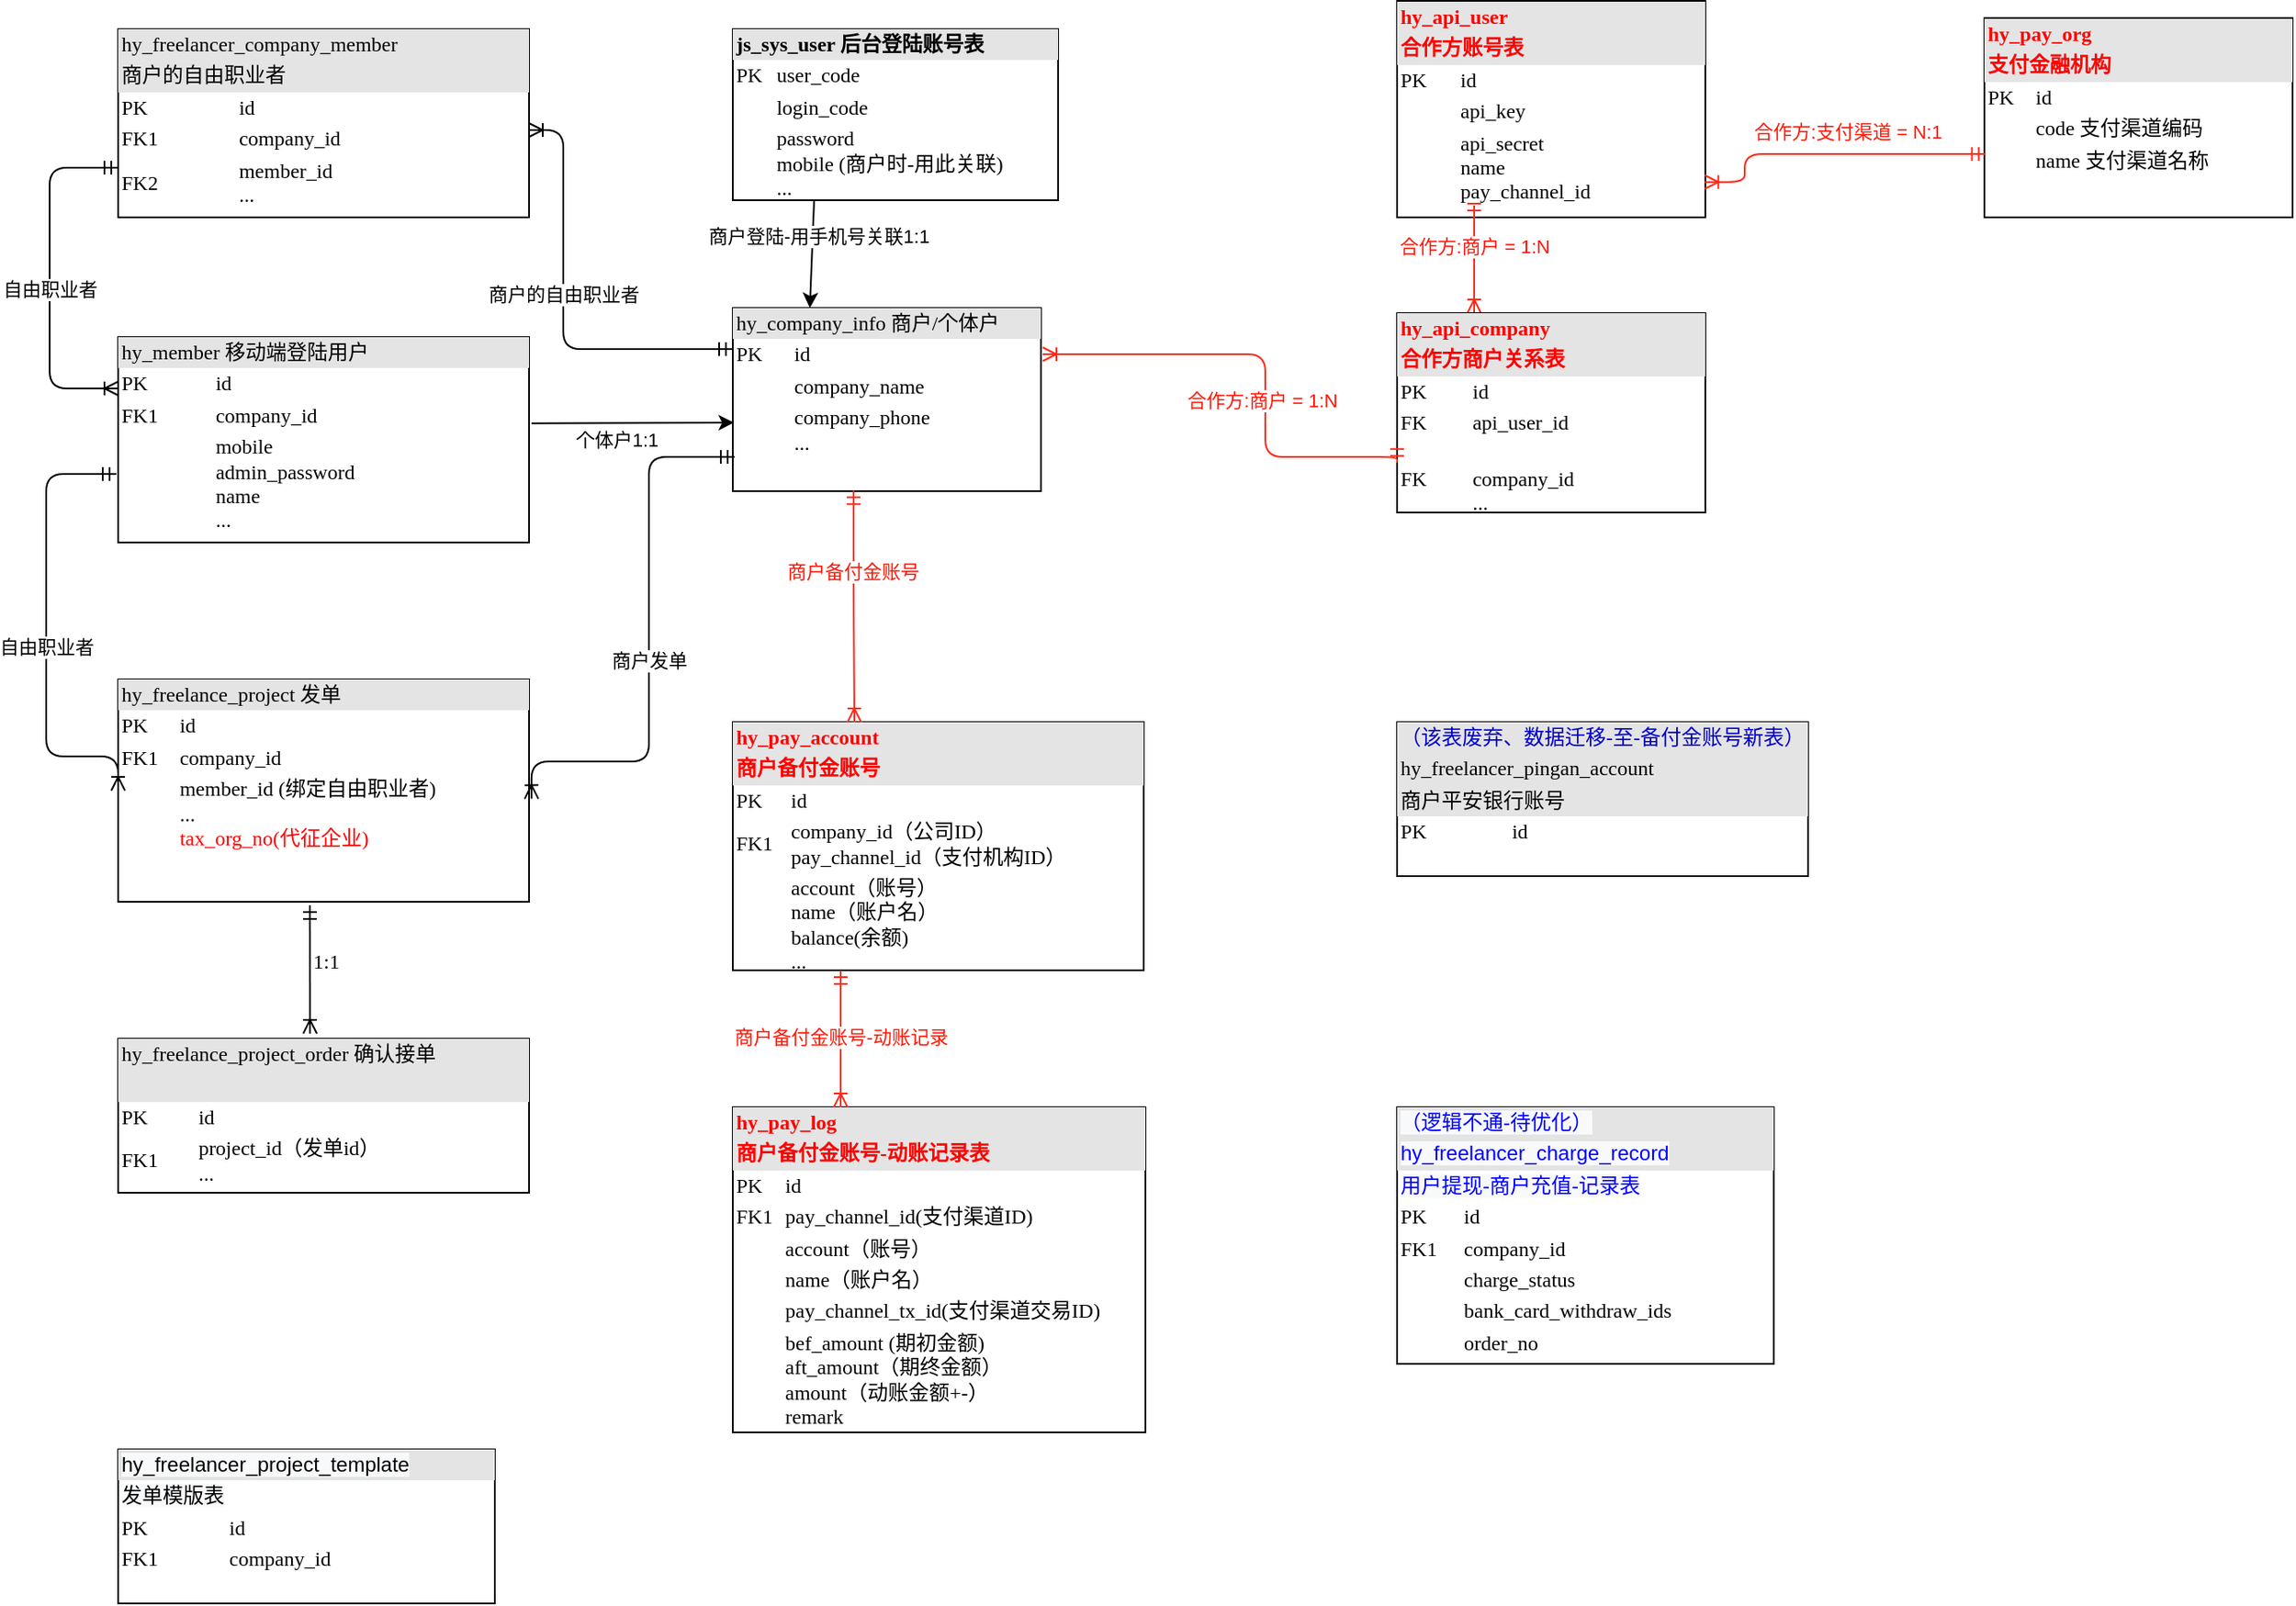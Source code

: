 <mxfile version="13.4.2" type="github" pages="4">
  <diagram id="nADHYRh12E4N_c5P6OWS" name="中金支付-表设计">
    <mxGraphModel dx="946" dy="583" grid="1" gridSize="10" guides="1" tooltips="1" connect="1" arrows="1" fold="1" page="1" pageScale="1" pageWidth="827" pageHeight="1169" math="0" shadow="0">
      <root>
        <mxCell id="nX0v53kDwqR_cIXZHbvH-0" />
        <mxCell id="nX0v53kDwqR_cIXZHbvH-1" parent="nX0v53kDwqR_cIXZHbvH-0" />
        <mxCell id="nX0v53kDwqR_cIXZHbvH-2" value="&lt;div style=&quot;box-sizing: border-box ; width: 100% ; background: #e4e4e4 ; padding: 2px&quot;&gt;hy_member 移动端登陆用户&lt;/div&gt;&lt;table style=&quot;width: 100% ; font-size: 1em&quot; cellpadding=&quot;2&quot; cellspacing=&quot;0&quot;&gt;&lt;tbody&gt;&lt;tr&gt;&lt;td&gt;PK&lt;/td&gt;&lt;td&gt;id&lt;br&gt;&lt;/td&gt;&lt;/tr&gt;&lt;tr&gt;&lt;td&gt;FK1&lt;/td&gt;&lt;td&gt;company_id&lt;/td&gt;&lt;/tr&gt;&lt;tr&gt;&lt;td&gt;&lt;/td&gt;&lt;td&gt;mobile&lt;br&gt;admin_password&lt;br&gt;name&lt;br&gt;...&lt;br&gt;&lt;/td&gt;&lt;/tr&gt;&lt;/tbody&gt;&lt;/table&gt;" style="verticalAlign=top;align=left;overflow=fill;html=1;rounded=0;shadow=0;comic=0;labelBackgroundColor=none;strokeWidth=1;fontFamily=Verdana;fontSize=12" parent="nX0v53kDwqR_cIXZHbvH-1" vertex="1">
          <mxGeometry x="80" y="230" width="240" height="120" as="geometry" />
        </mxCell>
        <mxCell id="nX0v53kDwqR_cIXZHbvH-3" value="&lt;div style=&quot;box-sizing: border-box ; width: 100% ; background: #e4e4e4 ; padding: 2px&quot;&gt;hy_company_info 商户/个体户&lt;/div&gt;&lt;table style=&quot;width: 100% ; font-size: 1em&quot; cellpadding=&quot;2&quot; cellspacing=&quot;0&quot;&gt;&lt;tbody&gt;&lt;tr&gt;&lt;td&gt;PK&lt;/td&gt;&lt;td&gt;id&lt;br&gt;&lt;/td&gt;&lt;/tr&gt;&lt;tr&gt;&lt;td&gt;&lt;br&gt;&lt;/td&gt;&lt;td&gt;company_name&lt;/td&gt;&lt;/tr&gt;&lt;tr&gt;&lt;td&gt;&lt;br&gt;&lt;/td&gt;&lt;td&gt;company_phone&lt;font color=&quot;#ff0000&quot;&gt;&lt;br&gt;&lt;/font&gt;...&lt;font color=&quot;#ff0000&quot;&gt;&lt;br&gt;&lt;/font&gt;&lt;/td&gt;&lt;/tr&gt;&lt;/tbody&gt;&lt;/table&gt;" style="verticalAlign=top;align=left;overflow=fill;html=1;rounded=0;shadow=0;comic=0;labelBackgroundColor=none;strokeWidth=1;fontFamily=Verdana;fontSize=12" parent="nX0v53kDwqR_cIXZHbvH-1" vertex="1">
          <mxGeometry x="439" y="213" width="180" height="107" as="geometry" />
        </mxCell>
        <mxCell id="nX0v53kDwqR_cIXZHbvH-4" value="&lt;div style=&quot;box-sizing: border-box ; width: 100% ; background: #e4e4e4 ; padding: 2px&quot;&gt;&lt;b&gt;js_sys_user 后台登陆账号表&lt;/b&gt;&lt;/div&gt;&lt;table style=&quot;width: 100% ; font-size: 1em&quot; cellpadding=&quot;2&quot; cellspacing=&quot;0&quot;&gt;&lt;tbody&gt;&lt;tr&gt;&lt;td&gt;PK&lt;/td&gt;&lt;td&gt;user_code&lt;/td&gt;&lt;/tr&gt;&lt;tr&gt;&lt;td&gt;&lt;br&gt;&lt;/td&gt;&lt;td&gt;login_code&lt;/td&gt;&lt;/tr&gt;&lt;tr&gt;&lt;td&gt;&lt;/td&gt;&lt;td&gt;password&lt;br&gt;mobile (商户时-用此关联)&lt;br&gt;...&lt;br&gt;&lt;/td&gt;&lt;/tr&gt;&lt;/tbody&gt;&lt;/table&gt;" style="verticalAlign=top;align=left;overflow=fill;html=1;rounded=0;shadow=0;comic=0;labelBackgroundColor=none;strokeWidth=1;fontFamily=Verdana;fontSize=12" parent="nX0v53kDwqR_cIXZHbvH-1" vertex="1">
          <mxGeometry x="439" y="50" width="190" height="100" as="geometry" />
        </mxCell>
        <mxCell id="nX0v53kDwqR_cIXZHbvH-9" value="&lt;div style=&quot;box-sizing: border-box ; width: 100% ; background: #e4e4e4 ; padding: 2px&quot;&gt;hy_freelancer_company_member&amp;nbsp;&lt;/div&gt;&lt;div style=&quot;box-sizing: border-box ; width: 100% ; background: #e4e4e4 ; padding: 2px&quot;&gt;商户的自由职业者&lt;/div&gt;&lt;table style=&quot;width: 100% ; font-size: 1em&quot; cellpadding=&quot;2&quot; cellspacing=&quot;0&quot;&gt;&lt;tbody&gt;&lt;tr&gt;&lt;td&gt;PK&lt;/td&gt;&lt;td&gt;id&lt;br&gt;&lt;/td&gt;&lt;/tr&gt;&lt;tr&gt;&lt;td&gt;FK1&lt;/td&gt;&lt;td&gt;company_id&lt;/td&gt;&lt;/tr&gt;&lt;tr&gt;&lt;td&gt;FK2&lt;/td&gt;&lt;td&gt;member_id&lt;br&gt;...&lt;/td&gt;&lt;/tr&gt;&lt;/tbody&gt;&lt;/table&gt;" style="verticalAlign=top;align=left;overflow=fill;html=1;rounded=0;shadow=0;comic=0;labelBackgroundColor=none;strokeWidth=1;fontFamily=Verdana;fontSize=12" parent="nX0v53kDwqR_cIXZHbvH-1" vertex="1">
          <mxGeometry x="80" y="50" width="240" height="110" as="geometry" />
        </mxCell>
        <mxCell id="nX0v53kDwqR_cIXZHbvH-10" value="&lt;div style=&quot;box-sizing: border-box ; width: 100% ; background: #e4e4e4 ; padding: 2px&quot;&gt;&lt;font color=&quot;#ff0000&quot;&gt;&lt;b&gt;hy_api_user&amp;nbsp;&lt;/b&gt;&lt;/font&gt;&lt;/div&gt;&lt;div style=&quot;box-sizing: border-box ; width: 100% ; background: #e4e4e4 ; padding: 2px&quot;&gt;&lt;font color=&quot;#ff0000&quot;&gt;&lt;b&gt;合作方账号表&lt;/b&gt;&lt;/font&gt;&lt;/div&gt;&lt;table style=&quot;width: 100% ; font-size: 1em&quot; cellpadding=&quot;2&quot; cellspacing=&quot;0&quot;&gt;&lt;tbody&gt;&lt;tr&gt;&lt;td&gt;PK&lt;/td&gt;&lt;td&gt;id&lt;br&gt;&lt;/td&gt;&lt;/tr&gt;&lt;tr&gt;&lt;td&gt;&lt;br&gt;&lt;/td&gt;&lt;td&gt;api_key&lt;/td&gt;&lt;/tr&gt;&lt;tr&gt;&lt;td&gt;&lt;/td&gt;&lt;td&gt;api_secret&lt;br&gt;name&lt;br&gt;pay_channel_id&lt;br&gt;...&lt;br&gt;&lt;/td&gt;&lt;/tr&gt;&lt;/tbody&gt;&lt;/table&gt;" style="verticalAlign=top;align=left;overflow=fill;html=1;rounded=0;shadow=0;comic=0;labelBackgroundColor=none;strokeWidth=1;fontFamily=Verdana;fontSize=12" parent="nX0v53kDwqR_cIXZHbvH-1" vertex="1">
          <mxGeometry x="827" y="33.5" width="180" height="126.5" as="geometry" />
        </mxCell>
        <mxCell id="nX0v53kDwqR_cIXZHbvH-11" value="商户登陆-用手机号关联1:1" style="endArrow=classic;html=1;entryX=0.25;entryY=0;entryDx=0;entryDy=0;exitX=0.25;exitY=1;exitDx=0;exitDy=0;" parent="nX0v53kDwqR_cIXZHbvH-1" source="nX0v53kDwqR_cIXZHbvH-4" target="nX0v53kDwqR_cIXZHbvH-3" edge="1">
          <mxGeometry x="-0.333" y="3" relative="1" as="geometry">
            <mxPoint x="770" y="293" as="sourcePoint" />
            <mxPoint x="414" y="353" as="targetPoint" />
            <Array as="points" />
            <mxPoint as="offset" />
          </mxGeometry>
        </mxCell>
        <mxCell id="NUrskVMzA3ExxK1h_2Hw-0" style="edgeStyle=orthogonalEdgeStyle;html=1;labelBackgroundColor=none;startArrow=ERmandOne;endArrow=ERoneToMany;fontFamily=Verdana;fontSize=12;align=left;entryX=0;entryY=0.25;entryDx=0;entryDy=0;" parent="nX0v53kDwqR_cIXZHbvH-1" target="nX0v53kDwqR_cIXZHbvH-2" edge="1">
          <mxGeometry relative="1" as="geometry">
            <mxPoint x="80" y="131" as="sourcePoint" />
            <mxPoint x="100" y="243" as="targetPoint" />
            <Array as="points">
              <mxPoint x="40" y="131" />
              <mxPoint x="40" y="260" />
            </Array>
          </mxGeometry>
        </mxCell>
        <mxCell id="NUrskVMzA3ExxK1h_2Hw-1" value="自由职业者" style="edgeLabel;html=1;align=center;verticalAlign=middle;resizable=0;points=[];" parent="NUrskVMzA3ExxK1h_2Hw-0" vertex="1" connectable="0">
          <mxGeometry x="0.059" relative="1" as="geometry">
            <mxPoint as="offset" />
          </mxGeometry>
        </mxCell>
        <mxCell id="NUrskVMzA3ExxK1h_2Hw-2" style="edgeStyle=orthogonalEdgeStyle;html=1;labelBackgroundColor=none;startArrow=ERmandOne;endArrow=ERoneToMany;fontFamily=Verdana;fontSize=12;align=left;" parent="nX0v53kDwqR_cIXZHbvH-1" edge="1">
          <mxGeometry relative="1" as="geometry">
            <mxPoint x="439" y="237" as="sourcePoint" />
            <mxPoint x="320" y="109" as="targetPoint" />
            <Array as="points">
              <mxPoint x="439" y="237" />
              <mxPoint x="340" y="237" />
              <mxPoint x="340" y="109" />
            </Array>
          </mxGeometry>
        </mxCell>
        <mxCell id="NUrskVMzA3ExxK1h_2Hw-3" value="商户的自由职业者" style="edgeLabel;html=1;align=center;verticalAlign=middle;resizable=0;points=[];" parent="NUrskVMzA3ExxK1h_2Hw-2" vertex="1" connectable="0">
          <mxGeometry x="0.059" relative="1" as="geometry">
            <mxPoint as="offset" />
          </mxGeometry>
        </mxCell>
        <mxCell id="NUrskVMzA3ExxK1h_2Hw-4" value="&lt;div style=&quot;box-sizing: border-box ; width: 100% ; background: #e4e4e4 ; padding: 2px&quot;&gt;hy_freelance_project 发单&lt;/div&gt;&lt;table style=&quot;width: 100% ; font-size: 1em&quot; cellpadding=&quot;2&quot; cellspacing=&quot;0&quot;&gt;&lt;tbody&gt;&lt;tr&gt;&lt;td&gt;PK&lt;/td&gt;&lt;td&gt;id&lt;br&gt;&lt;/td&gt;&lt;/tr&gt;&lt;tr&gt;&lt;td&gt;FK1&lt;/td&gt;&lt;td&gt;company_id&lt;br&gt;&lt;/td&gt;&lt;/tr&gt;&lt;tr&gt;&lt;td&gt;&lt;/td&gt;&lt;td&gt;member_id (绑定自由职业者)&lt;br&gt;...&lt;br&gt;&lt;font color=&quot;#ff0000&quot;&gt;tax_org_no(代征企业)&lt;/font&gt;&lt;/td&gt;&lt;/tr&gt;&lt;/tbody&gt;&lt;/table&gt;" style="verticalAlign=top;align=left;overflow=fill;html=1;rounded=0;shadow=0;comic=0;labelBackgroundColor=none;strokeWidth=1;fontFamily=Verdana;fontSize=12" parent="nX0v53kDwqR_cIXZHbvH-1" vertex="1">
          <mxGeometry x="80" y="430" width="240" height="130" as="geometry" />
        </mxCell>
        <mxCell id="QCtdU204YPK3c8vwSMFV-2" style="edgeStyle=orthogonalEdgeStyle;html=1;labelBackgroundColor=none;startArrow=ERmandOne;endArrow=ERoneToMany;fontFamily=Verdana;fontSize=12;align=left;exitX=0.25;exitY=1;exitDx=0;exitDy=0;strokeColor=#FF2919;entryX=0.25;entryY=0;entryDx=0;entryDy=0;" parent="nX0v53kDwqR_cIXZHbvH-1" source="nX0v53kDwqR_cIXZHbvH-10" target="4KOckb8z9wezJWutMJwM-10" edge="1">
          <mxGeometry relative="1" as="geometry">
            <mxPoint x="604" y="247.25" as="sourcePoint" />
            <mxPoint x="600" y="290" as="targetPoint" />
            <Array as="points">
              <mxPoint x="872" y="150" />
              <mxPoint x="872" y="213" />
            </Array>
          </mxGeometry>
        </mxCell>
        <mxCell id="QCtdU204YPK3c8vwSMFV-3" value="合作方:商户 = 1:N" style="edgeLabel;html=1;align=center;verticalAlign=middle;resizable=0;points=[];fontColor=#FF1808;" parent="QCtdU204YPK3c8vwSMFV-2" vertex="1" connectable="0">
          <mxGeometry x="0.059" relative="1" as="geometry">
            <mxPoint y="-2.94" as="offset" />
          </mxGeometry>
        </mxCell>
        <mxCell id="q_FOa_wpmhx9_CoSqJn6-0" value="&lt;font color=&quot;#000000&quot;&gt;个体户1:1&lt;/font&gt;" style="endArrow=classic;html=1;fontColor=#FF1808;exitX=1.006;exitY=0.42;exitDx=0;exitDy=0;exitPerimeter=0;entryX=0.004;entryY=0.626;entryDx=0;entryDy=0;entryPerimeter=0;" parent="nX0v53kDwqR_cIXZHbvH-1" source="nX0v53kDwqR_cIXZHbvH-2" target="nX0v53kDwqR_cIXZHbvH-3" edge="1">
          <mxGeometry x="-0.159" y="-10" width="50" height="50" relative="1" as="geometry">
            <mxPoint x="440" y="250" as="sourcePoint" />
            <mxPoint x="413" y="280" as="targetPoint" />
            <mxPoint as="offset" />
          </mxGeometry>
        </mxCell>
        <mxCell id="q_FOa_wpmhx9_CoSqJn6-1" value="&lt;div style=&quot;box-sizing: border-box ; width: 100% ; background: #e4e4e4 ; padding: 2px&quot;&gt;&lt;font color=&quot;#0000cc&quot;&gt;（该表废弃、数据迁移-至-备付金账号新表）&lt;/font&gt;&lt;/div&gt;&lt;div style=&quot;box-sizing: border-box ; width: 100% ; background: #e4e4e4 ; padding: 2px&quot;&gt;hy_freelancer_pingan_account&lt;/div&gt;&lt;div style=&quot;box-sizing: border-box ; width: 100% ; background: #e4e4e4 ; padding: 2px&quot;&gt;商户平安银行账号&lt;/div&gt;&lt;table style=&quot;width: 100% ; font-size: 1em&quot; cellpadding=&quot;2&quot; cellspacing=&quot;0&quot;&gt;&lt;tbody&gt;&lt;tr&gt;&lt;td&gt;PK&lt;/td&gt;&lt;td&gt;id&lt;br&gt;&lt;/td&gt;&lt;/tr&gt;&lt;tr&gt;&lt;td&gt;&lt;br&gt;&lt;/td&gt;&lt;td&gt;&lt;br&gt;&lt;/td&gt;&lt;/tr&gt;&lt;tr&gt;&lt;td&gt;&lt;/td&gt;&lt;td&gt;fieldname&lt;/td&gt;&lt;/tr&gt;&lt;/tbody&gt;&lt;/table&gt;" style="verticalAlign=top;align=left;overflow=fill;html=1;rounded=0;shadow=0;comic=0;labelBackgroundColor=none;strokeWidth=1;fontFamily=Verdana;fontSize=12" parent="nX0v53kDwqR_cIXZHbvH-1" vertex="1">
          <mxGeometry x="827" y="455" width="240" height="90" as="geometry" />
        </mxCell>
        <mxCell id="q_FOa_wpmhx9_CoSqJn6-2" value="&lt;div style=&quot;box-sizing: border-box ; width: 100% ; background: #e4e4e4 ; padding: 2px&quot;&gt;hy_freelance_project_order 确认接单&lt;/div&gt;&lt;div style=&quot;box-sizing: border-box ; width: 100% ; background: #e4e4e4 ; padding: 2px&quot;&gt;&lt;br&gt;&lt;/div&gt;&lt;table style=&quot;width: 100% ; font-size: 1em&quot; cellpadding=&quot;2&quot; cellspacing=&quot;0&quot;&gt;&lt;tbody&gt;&lt;tr&gt;&lt;td&gt;PK&lt;/td&gt;&lt;td&gt;id&lt;br&gt;&lt;/td&gt;&lt;/tr&gt;&lt;tr&gt;&lt;td&gt;FK1&lt;/td&gt;&lt;td&gt;project_id（发单id）&lt;br&gt;...&lt;br&gt;&lt;/td&gt;&lt;/tr&gt;&lt;tr&gt;&lt;td&gt;&lt;br&gt;&lt;/td&gt;&lt;td&gt;&lt;/td&gt;&lt;/tr&gt;&lt;/tbody&gt;&lt;/table&gt;" style="verticalAlign=top;align=left;overflow=fill;html=1;rounded=0;shadow=0;comic=0;labelBackgroundColor=none;strokeWidth=1;fontFamily=Verdana;fontSize=12" parent="nX0v53kDwqR_cIXZHbvH-1" vertex="1">
          <mxGeometry x="80" y="640" width="240" height="90" as="geometry" />
        </mxCell>
        <mxCell id="q_FOa_wpmhx9_CoSqJn6-3" style="edgeStyle=orthogonalEdgeStyle;html=1;labelBackgroundColor=none;startArrow=ERmandOne;endArrow=ERoneToMany;fontFamily=Verdana;fontSize=12;align=left;entryX=0;entryY=0.5;entryDx=0;entryDy=0;" parent="nX0v53kDwqR_cIXZHbvH-1" target="NUrskVMzA3ExxK1h_2Hw-4" edge="1">
          <mxGeometry relative="1" as="geometry">
            <mxPoint x="79" y="310" as="sourcePoint" />
            <mxPoint x="79" y="548" as="targetPoint" />
            <Array as="points">
              <mxPoint x="38" y="310" />
              <mxPoint x="38" y="475" />
            </Array>
          </mxGeometry>
        </mxCell>
        <mxCell id="q_FOa_wpmhx9_CoSqJn6-4" value="自由职业者" style="edgeLabel;html=1;align=center;verticalAlign=middle;resizable=0;points=[];" parent="q_FOa_wpmhx9_CoSqJn6-3" vertex="1" connectable="0">
          <mxGeometry x="0.059" relative="1" as="geometry">
            <mxPoint as="offset" />
          </mxGeometry>
        </mxCell>
        <mxCell id="q_FOa_wpmhx9_CoSqJn6-8" style="edgeStyle=orthogonalEdgeStyle;html=1;labelBackgroundColor=none;startArrow=ERmandOne;endArrow=ERoneToMany;fontFamily=Verdana;fontSize=12;align=left;entryX=1.006;entryY=0.537;entryDx=0;entryDy=0;entryPerimeter=0;" parent="nX0v53kDwqR_cIXZHbvH-1" target="NUrskVMzA3ExxK1h_2Hw-4" edge="1">
          <mxGeometry relative="1" as="geometry">
            <mxPoint x="440" y="300" as="sourcePoint" />
            <mxPoint x="330" y="480" as="targetPoint" />
            <Array as="points">
              <mxPoint x="390" y="300" />
              <mxPoint x="390" y="478" />
              <mxPoint x="321" y="478" />
            </Array>
          </mxGeometry>
        </mxCell>
        <mxCell id="q_FOa_wpmhx9_CoSqJn6-9" value="商户发单" style="edgeLabel;html=1;align=center;verticalAlign=middle;resizable=0;points=[];" parent="q_FOa_wpmhx9_CoSqJn6-8" vertex="1" connectable="0">
          <mxGeometry x="0.059" relative="1" as="geometry">
            <mxPoint as="offset" />
          </mxGeometry>
        </mxCell>
        <mxCell id="q_FOa_wpmhx9_CoSqJn6-10" value="1:1" style="edgeStyle=orthogonalEdgeStyle;html=1;labelBackgroundColor=none;startArrow=ERmandOne;endArrow=ERoneToMany;fontFamily=Verdana;fontSize=12;align=left;entryX=0.467;entryY=-0.033;entryDx=0;entryDy=0;entryPerimeter=0;" parent="nX0v53kDwqR_cIXZHbvH-1" target="q_FOa_wpmhx9_CoSqJn6-2" edge="1">
          <mxGeometry x="-0.105" relative="1" as="geometry">
            <mxPoint x="192" y="562" as="sourcePoint" />
            <mxPoint x="185.9" y="584.02" as="targetPoint" />
            <Array as="points">
              <mxPoint x="192" y="562" />
            </Array>
            <mxPoint as="offset" />
          </mxGeometry>
        </mxCell>
        <mxCell id="q_FOa_wpmhx9_CoSqJn6-12" value="&lt;div style=&quot;box-sizing: border-box ; width: 100% ; background: #e4e4e4 ; padding: 2px&quot;&gt;&lt;font color=&quot;#ff0000&quot;&gt;&lt;b&gt;hy_pay_log&lt;/b&gt;&lt;/font&gt;&lt;/div&gt;&lt;div style=&quot;box-sizing: border-box ; width: 100% ; background: #e4e4e4 ; padding: 2px&quot;&gt;&lt;font color=&quot;#ff0000&quot;&gt;&lt;b&gt;商户备付金账号-动账记录表&lt;/b&gt;&lt;/font&gt;&lt;/div&gt;&lt;table style=&quot;width: 100% ; font-size: 1em&quot; cellpadding=&quot;2&quot; cellspacing=&quot;0&quot;&gt;&lt;tbody&gt;&lt;tr&gt;&lt;td&gt;PK&lt;/td&gt;&lt;td&gt;id&lt;br&gt;&lt;/td&gt;&lt;/tr&gt;&lt;tr&gt;&lt;td&gt;FK1&lt;/td&gt;&lt;td&gt;pay_channel_id(支付渠道ID)&lt;br&gt;&lt;/td&gt;&lt;/tr&gt;&lt;tr&gt;&lt;td&gt;&lt;br&gt;&lt;/td&gt;&lt;td&gt;account（账号）&lt;/td&gt;&lt;/tr&gt;&lt;tr&gt;&lt;td&gt;&lt;br&gt;&lt;/td&gt;&lt;td&gt;name（账户名）&lt;/td&gt;&lt;/tr&gt;&lt;tr&gt;&lt;td&gt;&lt;br&gt;&lt;/td&gt;&lt;td&gt;pay_channel_tx_id(支付渠道交易ID)&lt;/td&gt;&lt;/tr&gt;&lt;tr&gt;&lt;td&gt;&lt;/td&gt;&lt;td&gt;bef_amount (期初金额)&lt;br&gt;aft_amount（期终金额）&lt;br&gt;amount（动账金额+-）&lt;br&gt;remark&lt;br&gt;...&lt;br&gt;&lt;/td&gt;&lt;/tr&gt;&lt;/tbody&gt;&lt;/table&gt;" style="verticalAlign=top;align=left;overflow=fill;html=1;rounded=0;shadow=0;comic=0;labelBackgroundColor=none;strokeWidth=1;fontFamily=Verdana;fontSize=12" parent="nX0v53kDwqR_cIXZHbvH-1" vertex="1">
          <mxGeometry x="439" y="680" width="241" height="190" as="geometry" />
        </mxCell>
        <mxCell id="q_FOa_wpmhx9_CoSqJn6-13" value="&lt;div style=&quot;box-sizing: border-box ; width: 100% ; background: #e4e4e4 ; padding: 2px&quot;&gt;&lt;font color=&quot;#ff0000&quot;&gt;&lt;b&gt;hy_pay_account&lt;/b&gt;&lt;/font&gt;&lt;/div&gt;&lt;div style=&quot;box-sizing: border-box ; width: 100% ; background: #e4e4e4 ; padding: 2px&quot;&gt;&lt;font color=&quot;#ff0000&quot;&gt;&lt;b&gt;商户备付金账号&lt;/b&gt;&lt;/font&gt;&lt;/div&gt;&lt;table style=&quot;width: 100% ; font-size: 1em&quot; cellpadding=&quot;2&quot; cellspacing=&quot;0&quot;&gt;&lt;tbody&gt;&lt;tr&gt;&lt;td&gt;PK&lt;/td&gt;&lt;td&gt;id&lt;br&gt;&lt;/td&gt;&lt;/tr&gt;&lt;tr&gt;&lt;td&gt;FK1&lt;/td&gt;&lt;td&gt;company_id（公司ID）&lt;br&gt;pay_channel_id（支付机构ID）&lt;/td&gt;&lt;/tr&gt;&lt;tr&gt;&lt;td&gt;&lt;/td&gt;&lt;td&gt;account（账号）&lt;br&gt;name（账户名）&lt;br&gt;balance(余额)&lt;br&gt;...&lt;br&gt;&lt;/td&gt;&lt;/tr&gt;&lt;/tbody&gt;&lt;/table&gt;" style="verticalAlign=top;align=left;overflow=fill;html=1;rounded=0;shadow=0;comic=0;labelBackgroundColor=none;strokeWidth=1;fontFamily=Verdana;fontSize=12" parent="nX0v53kDwqR_cIXZHbvH-1" vertex="1">
          <mxGeometry x="439" y="455" width="240" height="145" as="geometry" />
        </mxCell>
        <mxCell id="q_FOa_wpmhx9_CoSqJn6-15" style="edgeStyle=orthogonalEdgeStyle;html=1;labelBackgroundColor=none;startArrow=ERmandOne;endArrow=ERoneToMany;fontFamily=Verdana;fontSize=12;align=left;strokeColor=#FF2919;exitX=0.392;exitY=0.996;exitDx=0;exitDy=0;exitPerimeter=0;" parent="nX0v53kDwqR_cIXZHbvH-1" source="nX0v53kDwqR_cIXZHbvH-3" edge="1">
          <mxGeometry relative="1" as="geometry">
            <mxPoint x="510" y="324" as="sourcePoint" />
            <mxPoint x="510" y="455" as="targetPoint" />
            <Array as="points">
              <mxPoint x="510" y="390" />
              <mxPoint x="510" y="390" />
            </Array>
          </mxGeometry>
        </mxCell>
        <mxCell id="q_FOa_wpmhx9_CoSqJn6-16" value="商户备付金账号" style="edgeLabel;html=1;align=center;verticalAlign=middle;resizable=0;points=[];fontColor=#FF1808;" parent="q_FOa_wpmhx9_CoSqJn6-15" vertex="1" connectable="0">
          <mxGeometry x="0.059" relative="1" as="geometry">
            <mxPoint x="-1" y="-24.0" as="offset" />
          </mxGeometry>
        </mxCell>
        <mxCell id="q_FOa_wpmhx9_CoSqJn6-17" style="edgeStyle=orthogonalEdgeStyle;html=1;labelBackgroundColor=none;startArrow=ERmandOne;endArrow=ERoneToMany;fontFamily=Verdana;fontSize=12;align=left;strokeColor=#FF2919;" parent="nX0v53kDwqR_cIXZHbvH-1" edge="1">
          <mxGeometry relative="1" as="geometry">
            <mxPoint x="502" y="600" as="sourcePoint" />
            <mxPoint x="502" y="680" as="targetPoint" />
            <Array as="points">
              <mxPoint x="502" y="600" />
              <mxPoint x="502" y="694" />
            </Array>
          </mxGeometry>
        </mxCell>
        <mxCell id="q_FOa_wpmhx9_CoSqJn6-18" value="商户备付金账号-动账记录" style="edgeLabel;html=1;align=center;verticalAlign=middle;resizable=0;points=[];fontColor=#FF1808;" parent="q_FOa_wpmhx9_CoSqJn6-17" vertex="1" connectable="0">
          <mxGeometry x="0.059" relative="1" as="geometry">
            <mxPoint y="-3.33" as="offset" />
          </mxGeometry>
        </mxCell>
        <mxCell id="4KOckb8z9wezJWutMJwM-0" value="&lt;div style=&quot;box-sizing: border-box ; width: 100% ; background: #e4e4e4 ; padding: 2px&quot;&gt;&lt;font color=&quot;#0000ff&quot;&gt;&lt;span style=&quot;font-family: &amp;#34;helvetica&amp;#34; ; background-color: rgb(248 , 249 , 250)&quot;&gt;（逻辑不通-待优化）&lt;/span&gt;&lt;/font&gt;&lt;/div&gt;&lt;div style=&quot;box-sizing: border-box ; width: 100% ; background: #e4e4e4 ; padding: 2px&quot;&gt;&lt;font color=&quot;#0000ff&quot;&gt;&lt;span style=&quot;font-family: &amp;#34;helvetica&amp;#34; ; background-color: rgb(248 , 249 , 250)&quot;&gt;hy_freelancer_charge_record&lt;/span&gt;&lt;br&gt;&lt;/font&gt;&lt;/div&gt;&lt;div style=&quot;box-sizing: border-box ; width: 100% ; padding: 2px&quot;&gt;&lt;font face=&quot;helvetica&quot; color=&quot;#0000ff&quot;&gt;&lt;span style=&quot;background-color: rgb(248 , 249 , 250)&quot;&gt;用户提现-商户充值-记录表&lt;/span&gt;&lt;/font&gt;&lt;/div&gt;&lt;table style=&quot;width: 100% ; font-size: 1em&quot; cellpadding=&quot;2&quot; cellspacing=&quot;0&quot;&gt;&lt;tbody&gt;&lt;tr&gt;&lt;td&gt;PK&lt;/td&gt;&lt;td&gt;id&lt;/td&gt;&lt;/tr&gt;&lt;tr&gt;&lt;td&gt;FK1&lt;/td&gt;&lt;td&gt;company_id&lt;/td&gt;&lt;/tr&gt;&lt;tr&gt;&lt;td&gt;&lt;/td&gt;&lt;td&gt;charge_status&lt;/td&gt;&lt;/tr&gt;&lt;tr&gt;&lt;td&gt;&lt;/td&gt;&lt;td&gt;bank_card_withdraw_ids&lt;/td&gt;&lt;/tr&gt;&lt;tr&gt;&lt;td&gt;&lt;br&gt;&lt;/td&gt;&lt;td&gt;order_no&lt;/td&gt;&lt;/tr&gt;&lt;tr&gt;&lt;td&gt;&lt;br&gt;&lt;/td&gt;&lt;td&gt;&lt;br&gt;&lt;/td&gt;&lt;/tr&gt;&lt;/tbody&gt;&lt;/table&gt;" style="verticalAlign=top;align=left;overflow=fill;html=1;rounded=0;shadow=0;comic=0;labelBackgroundColor=none;strokeWidth=1;fontFamily=Verdana;fontSize=12" parent="nX0v53kDwqR_cIXZHbvH-1" vertex="1">
          <mxGeometry x="827" y="680" width="220" height="150" as="geometry" />
        </mxCell>
        <mxCell id="4KOckb8z9wezJWutMJwM-2" value="&lt;div style=&quot;box-sizing: border-box ; width: 100% ; background: #e4e4e4 ; padding: 2px&quot;&gt;&lt;span style=&quot;background-color: rgb(248 , 249 , 250) ; font-family: &amp;#34;helvetica&amp;#34;&quot;&gt;hy_freelancer_project_template&lt;/span&gt;&lt;br&gt;&lt;/div&gt;&lt;div style=&quot;box-sizing: border-box ; width: 100% ; padding: 2px&quot;&gt;&lt;font face=&quot;helvetica&quot;&gt;&lt;span style=&quot;background-color: rgb(248 , 249 , 250)&quot;&gt;发单模版表&lt;/span&gt;&lt;/font&gt;&lt;/div&gt;&lt;table style=&quot;width: 100% ; font-size: 1em&quot; cellpadding=&quot;2&quot; cellspacing=&quot;0&quot;&gt;&lt;tbody&gt;&lt;tr&gt;&lt;td&gt;PK&lt;/td&gt;&lt;td&gt;id&lt;/td&gt;&lt;/tr&gt;&lt;tr&gt;&lt;td&gt;FK1&lt;/td&gt;&lt;td&gt;company_id&lt;/td&gt;&lt;/tr&gt;&lt;tr&gt;&lt;td&gt;&lt;/td&gt;&lt;td&gt;&lt;br&gt;&lt;/td&gt;&lt;/tr&gt;&lt;/tbody&gt;&lt;/table&gt;" style="verticalAlign=top;align=left;overflow=fill;html=1;rounded=0;shadow=0;comic=0;labelBackgroundColor=none;strokeWidth=1;fontFamily=Verdana;fontSize=12" parent="nX0v53kDwqR_cIXZHbvH-1" vertex="1">
          <mxGeometry x="80" y="880" width="220" height="90" as="geometry" />
        </mxCell>
        <mxCell id="4KOckb8z9wezJWutMJwM-10" value="&lt;div style=&quot;box-sizing: border-box ; width: 100% ; background: #e4e4e4 ; padding: 2px&quot;&gt;&lt;font color=&quot;#ff0000&quot;&gt;&lt;b&gt;hy_api_company&amp;nbsp;&lt;/b&gt;&lt;/font&gt;&lt;/div&gt;&lt;div style=&quot;box-sizing: border-box ; width: 100% ; background: #e4e4e4 ; padding: 2px&quot;&gt;&lt;font color=&quot;#ff0000&quot;&gt;&lt;b&gt;合作方商户关系表&lt;/b&gt;&lt;/font&gt;&lt;/div&gt;&lt;table style=&quot;width: 100% ; font-size: 1em&quot; cellpadding=&quot;2&quot; cellspacing=&quot;0&quot;&gt;&lt;tbody&gt;&lt;tr&gt;&lt;td&gt;PK&lt;/td&gt;&lt;td&gt;id&lt;br&gt;&lt;/td&gt;&lt;/tr&gt;&lt;tr&gt;&lt;td&gt;FK&lt;/td&gt;&lt;td&gt;api_user_id&lt;/td&gt;&lt;/tr&gt;&lt;tr&gt;&lt;td&gt;FK&lt;/td&gt;&lt;td&gt;&lt;br&gt;company_id&lt;br&gt;...&lt;br&gt;&lt;/td&gt;&lt;/tr&gt;&lt;/tbody&gt;&lt;/table&gt;" style="verticalAlign=top;align=left;overflow=fill;html=1;rounded=0;shadow=0;comic=0;labelBackgroundColor=none;strokeWidth=1;fontFamily=Verdana;fontSize=12" parent="nX0v53kDwqR_cIXZHbvH-1" vertex="1">
          <mxGeometry x="827" y="216" width="180" height="116.5" as="geometry" />
        </mxCell>
        <mxCell id="4KOckb8z9wezJWutMJwM-11" style="edgeStyle=orthogonalEdgeStyle;html=1;labelBackgroundColor=none;startArrow=ERmandOne;endArrow=ERoneToMany;fontFamily=Verdana;fontSize=12;align=left;exitX=0;exitY=0.75;exitDx=0;exitDy=0;strokeColor=#FF2919;" parent="nX0v53kDwqR_cIXZHbvH-1" source="4KOckb8z9wezJWutMJwM-10" edge="1">
          <mxGeometry relative="1" as="geometry">
            <mxPoint x="784.94" y="163" as="sourcePoint" />
            <mxPoint x="620" y="240" as="targetPoint" />
            <Array as="points">
              <mxPoint x="750" y="300" />
              <mxPoint x="750" y="240" />
            </Array>
          </mxGeometry>
        </mxCell>
        <mxCell id="4KOckb8z9wezJWutMJwM-12" value="合作方:商户 = 1:N" style="edgeLabel;html=1;align=center;verticalAlign=middle;resizable=0;points=[];fontColor=#FF1808;" parent="4KOckb8z9wezJWutMJwM-11" vertex="1" connectable="0">
          <mxGeometry x="0.059" relative="1" as="geometry">
            <mxPoint y="26.5" as="offset" />
          </mxGeometry>
        </mxCell>
        <mxCell id="4KOckb8z9wezJWutMJwM-13" value="&lt;div style=&quot;box-sizing: border-box ; width: 100% ; background: #e4e4e4 ; padding: 2px&quot;&gt;&lt;font color=&quot;#ff0000&quot;&gt;&lt;b&gt;hy_pay_org&amp;nbsp;&lt;/b&gt;&lt;/font&gt;&lt;/div&gt;&lt;div style=&quot;box-sizing: border-box ; width: 100% ; background: #e4e4e4 ; padding: 2px&quot;&gt;&lt;font color=&quot;#ff0000&quot;&gt;&lt;b&gt;支付金融机构&lt;/b&gt;&lt;/font&gt;&lt;/div&gt;&lt;table style=&quot;width: 100% ; font-size: 1em&quot; cellpadding=&quot;2&quot; cellspacing=&quot;0&quot;&gt;&lt;tbody&gt;&lt;tr&gt;&lt;td&gt;PK&lt;/td&gt;&lt;td&gt;id&lt;br&gt;&lt;/td&gt;&lt;/tr&gt;&lt;tr&gt;&lt;td&gt;&lt;br&gt;&lt;/td&gt;&lt;td&gt;code 支付渠道编码&lt;/td&gt;&lt;/tr&gt;&lt;tr&gt;&lt;td&gt;&lt;br&gt;&lt;/td&gt;&lt;td&gt;name 支付渠道名称&lt;/td&gt;&lt;/tr&gt;&lt;tr&gt;&lt;td&gt;&lt;br&gt;&lt;/td&gt;&lt;td&gt;&lt;br&gt;&lt;/td&gt;&lt;/tr&gt;&lt;/tbody&gt;&lt;/table&gt;" style="verticalAlign=top;align=left;overflow=fill;html=1;rounded=0;shadow=0;comic=0;labelBackgroundColor=none;strokeWidth=1;fontFamily=Verdana;fontSize=12" parent="nX0v53kDwqR_cIXZHbvH-1" vertex="1">
          <mxGeometry x="1170" y="43.5" width="180" height="116.5" as="geometry" />
        </mxCell>
        <mxCell id="4KOckb8z9wezJWutMJwM-14" style="edgeStyle=orthogonalEdgeStyle;html=1;labelBackgroundColor=none;startArrow=ERmandOne;endArrow=ERoneToMany;fontFamily=Verdana;fontSize=12;align=left;strokeColor=#FF2919;exitX=0.004;exitY=0.682;exitDx=0;exitDy=0;exitPerimeter=0;entryX=0.998;entryY=0.837;entryDx=0;entryDy=0;entryPerimeter=0;" parent="nX0v53kDwqR_cIXZHbvH-1" source="4KOckb8z9wezJWutMJwM-13" target="nX0v53kDwqR_cIXZHbvH-10" edge="1">
          <mxGeometry relative="1" as="geometry">
            <mxPoint x="1160" y="124" as="sourcePoint" />
            <mxPoint x="1010" y="140" as="targetPoint" />
            <Array as="points">
              <mxPoint x="1030" y="123" />
              <mxPoint x="1030" y="139" />
            </Array>
          </mxGeometry>
        </mxCell>
        <mxCell id="4KOckb8z9wezJWutMJwM-15" value="合作方:支付渠道 = N:1" style="edgeLabel;html=1;align=center;verticalAlign=middle;resizable=0;points=[];fontColor=#FF1808;" parent="4KOckb8z9wezJWutMJwM-14" vertex="1" connectable="0">
          <mxGeometry x="0.059" relative="1" as="geometry">
            <mxPoint x="14.95" y="-12.98" as="offset" />
          </mxGeometry>
        </mxCell>
      </root>
    </mxGraphModel>
  </diagram>
  <diagram id="RUZaGLWk1yYgIPnzJdgQ" name="Page-2">
    <mxGraphModel dx="946" dy="531" grid="1" gridSize="10" guides="1" tooltips="1" connect="1" arrows="1" fold="1" page="1" pageScale="1" pageWidth="827" pageHeight="1169" math="0" shadow="0">
      <root>
        <mxCell id="OGoRKu9rpJX8d1zENJAR-0" />
        <mxCell id="OGoRKu9rpJX8d1zENJAR-1" parent="OGoRKu9rpJX8d1zENJAR-0" />
        <mxCell id="wllDHJvWKxCnYGdfYBS--0" value="hy_member" style="swimlane;fontStyle=0;childLayout=stackLayout;horizontal=1;startSize=26;fillColor=none;horizontalStack=0;resizeParent=1;resizeParentMax=0;resizeLast=0;collapsible=1;marginBottom=0;" vertex="1" parent="OGoRKu9rpJX8d1zENJAR-1">
          <mxGeometry x="190" y="220" width="140" height="78" as="geometry">
            <mxRectangle x="190" y="220" width="100" height="26" as="alternateBounds" />
          </mxGeometry>
        </mxCell>
        <mxCell id="wllDHJvWKxCnYGdfYBS--2" value="Item 2" style="text;strokeColor=none;fillColor=none;align=left;verticalAlign=top;spacingLeft=4;spacingRight=4;overflow=hidden;rotatable=0;points=[[0,0.5],[1,0.5]];portConstraint=eastwest;" vertex="1" parent="wllDHJvWKxCnYGdfYBS--0">
          <mxGeometry y="26" width="140" height="26" as="geometry" />
        </mxCell>
        <mxCell id="wllDHJvWKxCnYGdfYBS--3" value="Item 3" style="text;strokeColor=none;fillColor=none;align=left;verticalAlign=top;spacingLeft=4;spacingRight=4;overflow=hidden;rotatable=0;points=[[0,0.5],[1,0.5]];portConstraint=eastwest;" vertex="1" parent="wllDHJvWKxCnYGdfYBS--0">
          <mxGeometry y="52" width="140" height="26" as="geometry" />
        </mxCell>
        <mxCell id="5b2jPvwIKQcBlIdMRgeD-0" value="Container" style="swimlane;startSize=23;align=center;fillColor=none;strokeColor=#FFF5F7;" vertex="1" parent="OGoRKu9rpJX8d1zENJAR-1">
          <mxGeometry x="480" y="230" width="200" height="200" as="geometry">
            <mxRectangle x="190" y="330" width="90" height="23" as="alternateBounds" />
          </mxGeometry>
        </mxCell>
        <mxCell id="k762yIOZLG8b0b0DupMb-2" value="" style="shape=table;html=1;whiteSpace=wrap;startSize=0;container=1;collapsible=0;childLayout=tableLayout;" vertex="1" parent="5b2jPvwIKQcBlIdMRgeD-0">
          <mxGeometry x="10" y="30" width="170" height="140" as="geometry" />
        </mxCell>
        <mxCell id="k762yIOZLG8b0b0DupMb-3" value="" style="shape=partialRectangle;html=1;whiteSpace=wrap;collapsible=0;dropTarget=0;pointerEvents=0;fillColor=none;top=0;left=0;bottom=0;right=0;points=[[0,0.5],[1,0.5]];portConstraint=eastwest;" vertex="1" parent="k762yIOZLG8b0b0DupMb-2">
          <mxGeometry width="170" height="47" as="geometry" />
        </mxCell>
        <mxCell id="k762yIOZLG8b0b0DupMb-4" value="1" style="shape=partialRectangle;html=1;whiteSpace=wrap;connectable=0;overflow=hidden;fillColor=none;top=0;left=0;bottom=0;right=0;align=left;" vertex="1" parent="k762yIOZLG8b0b0DupMb-3">
          <mxGeometry width="40" height="47" as="geometry" />
        </mxCell>
        <mxCell id="k762yIOZLG8b0b0DupMb-5" value="1" style="shape=partialRectangle;html=1;whiteSpace=wrap;connectable=0;overflow=hidden;fillColor=none;top=0;left=0;bottom=0;right=0;align=left;" vertex="1" parent="k762yIOZLG8b0b0DupMb-3">
          <mxGeometry x="40" width="130" height="47" as="geometry" />
        </mxCell>
        <mxCell id="k762yIOZLG8b0b0DupMb-6" value="" style="shape=partialRectangle;html=1;whiteSpace=wrap;collapsible=0;dropTarget=0;pointerEvents=0;fillColor=none;top=0;left=0;bottom=0;right=0;points=[[0,0.5],[1,0.5]];portConstraint=eastwest;" vertex="1" parent="k762yIOZLG8b0b0DupMb-2">
          <mxGeometry y="47" width="170" height="46" as="geometry" />
        </mxCell>
        <mxCell id="k762yIOZLG8b0b0DupMb-7" value="" style="shape=partialRectangle;html=1;whiteSpace=wrap;connectable=0;overflow=hidden;fillColor=none;top=0;left=0;bottom=0;right=0;" vertex="1" parent="k762yIOZLG8b0b0DupMb-6">
          <mxGeometry width="40" height="46" as="geometry" />
        </mxCell>
        <mxCell id="k762yIOZLG8b0b0DupMb-8" value="" style="shape=partialRectangle;html=1;whiteSpace=wrap;connectable=0;overflow=hidden;fillColor=none;top=0;left=0;bottom=0;right=0;" vertex="1" parent="k762yIOZLG8b0b0DupMb-6">
          <mxGeometry x="40" width="130" height="46" as="geometry" />
        </mxCell>
        <mxCell id="k762yIOZLG8b0b0DupMb-9" value="" style="shape=partialRectangle;html=1;whiteSpace=wrap;collapsible=0;dropTarget=0;pointerEvents=0;fillColor=none;top=0;left=0;bottom=0;right=0;points=[[0,0.5],[1,0.5]];portConstraint=eastwest;" vertex="1" parent="k762yIOZLG8b0b0DupMb-2">
          <mxGeometry y="93" width="170" height="47" as="geometry" />
        </mxCell>
        <mxCell id="k762yIOZLG8b0b0DupMb-10" value="" style="shape=partialRectangle;html=1;whiteSpace=wrap;connectable=0;overflow=hidden;fillColor=none;top=0;left=0;bottom=0;right=0;" vertex="1" parent="k762yIOZLG8b0b0DupMb-9">
          <mxGeometry width="40" height="47" as="geometry" />
        </mxCell>
        <mxCell id="k762yIOZLG8b0b0DupMb-11" value="" style="shape=partialRectangle;html=1;whiteSpace=wrap;connectable=0;overflow=hidden;fillColor=none;top=0;left=0;bottom=0;right=0;" vertex="1" parent="k762yIOZLG8b0b0DupMb-9">
          <mxGeometry x="40" width="130" height="47" as="geometry" />
        </mxCell>
        <mxCell id="k762yIOZLG8b0b0DupMb-0" value="&lt;div style=&quot;box-sizing:border-box;width:100%;background:#e4e4e4;padding:2px;&quot;&gt;Tablename&lt;/div&gt;&lt;table style=&quot;width:100%;font-size:1em;&quot; cellpadding=&quot;2&quot; cellspacing=&quot;0&quot;&gt;&lt;tr&gt;&lt;td&gt;PK&lt;/td&gt;&lt;td&gt;uniqueId&lt;/td&gt;&lt;/tr&gt;&lt;tr&gt;&lt;td&gt;FK1&lt;/td&gt;&lt;td&gt;foreignKey&lt;/td&gt;&lt;/tr&gt;&lt;tr&gt;&lt;td&gt;&lt;/td&gt;&lt;td&gt;fieldname&lt;/td&gt;&lt;/tr&gt;&lt;/table&gt;" style="verticalAlign=top;align=left;overflow=fill;html=1;rounded=0;shadow=0;comic=0;labelBackgroundColor=none;strokeWidth=1;fontFamily=Verdana;fontSize=12" vertex="1" parent="OGoRKu9rpJX8d1zENJAR-1">
          <mxGeometry x="190" y="90" width="180" height="90" as="geometry" />
        </mxCell>
      </root>
    </mxGraphModel>
  </diagram>
  <diagram id="gTY_Sw2Wsu4E7ALGLI9D" name="Page-4">
    <mxGraphModel dx="2365" dy="1328" grid="1" gridSize="10" guides="1" tooltips="1" connect="1" arrows="1" fold="1" page="1" pageScale="1" pageWidth="827" pageHeight="1169" math="0" shadow="0">
      <root>
        <mxCell id="oBUFd1WnHI4fqMmlFPYV-0" />
        <mxCell id="oBUFd1WnHI4fqMmlFPYV-1" parent="oBUFd1WnHI4fqMmlFPYV-0" />
      </root>
    </mxGraphModel>
  </diagram>
  <diagram name="Page-1" id="2ca16b54-16f6-2749-3443-fa8db7711227">
    <mxGraphModel dx="946" dy="531" grid="1" gridSize="10" guides="1" tooltips="1" connect="1" arrows="1" fold="1" page="1" pageScale="1" pageWidth="1100" pageHeight="850" background="#ffffff" math="0" shadow="0">
      <root>
        <mxCell id="0" />
        <mxCell id="1" parent="0" />
        <mxCell id="2ed32ef02a7f4228-1" value="&lt;div style=&quot;box-sizing:border-box;width:100%;background:#e4e4e4;padding:2px;&quot;&gt;Tablename&lt;/div&gt;&lt;table style=&quot;width:100%;font-size:1em;&quot; cellpadding=&quot;2&quot; cellspacing=&quot;0&quot;&gt;&lt;tr&gt;&lt;td&gt;PK&lt;/td&gt;&lt;td&gt;uniqueId&lt;/td&gt;&lt;/tr&gt;&lt;tr&gt;&lt;td&gt;FK1&lt;/td&gt;&lt;td&gt;foreignKey&lt;/td&gt;&lt;/tr&gt;&lt;tr&gt;&lt;td&gt;&lt;/td&gt;&lt;td&gt;fieldname&lt;/td&gt;&lt;/tr&gt;&lt;/table&gt;" style="verticalAlign=top;align=left;overflow=fill;html=1;rounded=0;shadow=0;comic=0;labelBackgroundColor=none;strokeWidth=1;fontFamily=Verdana;fontSize=12" parent="1" vertex="1">
          <mxGeometry x="110" y="100" width="180" height="90" as="geometry" />
        </mxCell>
        <mxCell id="2ed32ef02a7f4228-18" style="edgeStyle=orthogonalEdgeStyle;html=1;entryX=0.5;entryY=0;dashed=1;labelBackgroundColor=none;startArrow=ERmandOne;endArrow=ERoneToMany;fontFamily=Verdana;fontSize=12;align=left;" parent="1" source="2ed32ef02a7f4228-2" target="2ed32ef02a7f4228-8" edge="1">
          <mxGeometry relative="1" as="geometry" />
        </mxCell>
        <mxCell id="2ed32ef02a7f4228-19" style="edgeStyle=orthogonalEdgeStyle;html=1;dashed=1;labelBackgroundColor=none;startArrow=ERmandOne;endArrow=ERoneToMany;fontFamily=Verdana;fontSize=12;align=left;entryX=0;entryY=0.5;" parent="1" source="2ed32ef02a7f4228-2" target="2ed32ef02a7f4228-10" edge="1">
          <mxGeometry relative="1" as="geometry">
            <Array as="points">
              <mxPoint x="590" y="260" />
              <mxPoint x="710" y="260" />
              <mxPoint x="710" y="325" />
            </Array>
          </mxGeometry>
        </mxCell>
        <mxCell id="2ed32ef02a7f4228-20" style="edgeStyle=orthogonalEdgeStyle;html=1;dashed=1;labelBackgroundColor=none;startArrow=ERmandOne;endArrow=ERoneToMany;fontFamily=Verdana;fontSize=12;align=left;" parent="1" source="2ed32ef02a7f4228-2" target="2ed32ef02a7f4228-11" edge="1">
          <mxGeometry relative="1" as="geometry" />
        </mxCell>
        <mxCell id="2ed32ef02a7f4228-2" value="&lt;div style=&quot;box-sizing: border-box ; width: 100% ; background: #e4e4e4 ; padding: 2px&quot;&gt;Tablename&lt;/div&gt;&lt;table style=&quot;width: 100% ; font-size: 1em&quot; cellpadding=&quot;2&quot; cellspacing=&quot;0&quot;&gt;&lt;tbody&gt;&lt;tr&gt;&lt;td&gt;PK&lt;/td&gt;&lt;td&gt;uniqueId&lt;/td&gt;&lt;/tr&gt;&lt;tr&gt;&lt;td&gt;FK1&lt;/td&gt;&lt;td&gt;foreignKey&lt;/td&gt;&lt;/tr&gt;&lt;tr&gt;&lt;td&gt;&lt;/td&gt;&lt;td&gt;fieldname&lt;/td&gt;&lt;/tr&gt;&lt;tr&gt;&lt;td&gt;&lt;br&gt;&lt;/td&gt;&lt;td&gt;fieldname&lt;br&gt;&lt;/td&gt;&lt;/tr&gt;&lt;tr&gt;&lt;td&gt;FK1&lt;br&gt;&lt;/td&gt;&lt;td&gt;foreignKey&lt;br&gt;&lt;/td&gt;&lt;/tr&gt;&lt;tr&gt;&lt;td&gt;FK1&lt;br&gt;&lt;/td&gt;&lt;td&gt;foreignKey&lt;br&gt;&lt;/td&gt;&lt;/tr&gt;&lt;/tbody&gt;&lt;/table&gt;" style="verticalAlign=top;align=left;overflow=fill;html=1;rounded=0;shadow=0;comic=0;labelBackgroundColor=none;strokeWidth=1;fontFamily=Verdana;fontSize=12" parent="1" vertex="1">
          <mxGeometry x="460" y="100" width="180" height="130" as="geometry" />
        </mxCell>
        <mxCell id="2ed32ef02a7f4228-16" style="edgeStyle=orthogonalEdgeStyle;html=1;labelBackgroundColor=none;startArrow=ERmandOne;endArrow=ERoneToMany;fontFamily=Verdana;fontSize=12;align=left;" parent="1" source="2ed32ef02a7f4228-3" target="2ed32ef02a7f4228-4" edge="1">
          <mxGeometry relative="1" as="geometry" />
        </mxCell>
        <mxCell id="2ed32ef02a7f4228-22" style="edgeStyle=orthogonalEdgeStyle;html=1;exitX=0;exitY=0.75;entryX=1;entryY=0.5;dashed=1;labelBackgroundColor=none;startArrow=ERmandOne;endArrow=ERoneToMany;fontFamily=Verdana;fontSize=12;align=left;" parent="1" source="2ed32ef02a7f4228-8" target="2ed32ef02a7f4228-3" edge="1">
          <mxGeometry relative="1" as="geometry" />
        </mxCell>
        <mxCell id="2ed32ef02a7f4228-3" value="&lt;div style=&quot;box-sizing: border-box ; width: 100% ; background: #e4e4e4 ; padding: 2px&quot;&gt;Tablename&lt;/div&gt;&lt;table style=&quot;width: 100% ; font-size: 1em&quot; cellpadding=&quot;2&quot; cellspacing=&quot;0&quot;&gt;&lt;tbody&gt;&lt;tr&gt;&lt;td&gt;PK&lt;/td&gt;&lt;td&gt;uniqueId&lt;/td&gt;&lt;/tr&gt;&lt;tr&gt;&lt;td&gt;FK1&lt;/td&gt;&lt;td&gt;foreignKey&lt;/td&gt;&lt;/tr&gt;&lt;tr&gt;&lt;td&gt;&lt;/td&gt;&lt;td&gt;fieldname&lt;/td&gt;&lt;/tr&gt;&lt;tr&gt;&lt;td&gt;&lt;br&gt;&lt;/td&gt;&lt;td&gt;fieldname&lt;br&gt;&lt;/td&gt;&lt;/tr&gt;&lt;/tbody&gt;&lt;/table&gt;" style="verticalAlign=top;align=left;overflow=fill;html=1;rounded=0;shadow=0;comic=0;labelBackgroundColor=none;strokeWidth=1;fontFamily=Verdana;fontSize=12" parent="1" vertex="1">
          <mxGeometry x="110" y="540" width="180" height="90" as="geometry" />
        </mxCell>
        <mxCell id="2ed32ef02a7f4228-4" value="&lt;div style=&quot;box-sizing: border-box ; width: 100% ; background: #e4e4e4 ; padding: 2px&quot;&gt;Tablename&lt;/div&gt;&lt;table style=&quot;width: 100% ; font-size: 1em&quot; cellpadding=&quot;2&quot; cellspacing=&quot;0&quot;&gt;&lt;tbody&gt;&lt;tr&gt;&lt;td&gt;PK&lt;/td&gt;&lt;td&gt;uniqueId&lt;/td&gt;&lt;/tr&gt;&lt;tr&gt;&lt;td&gt;FK1&lt;/td&gt;&lt;td&gt;foreignKey&lt;/td&gt;&lt;/tr&gt;&lt;tr&gt;&lt;td&gt;&lt;/td&gt;&lt;td&gt;fieldname&lt;/td&gt;&lt;/tr&gt;&lt;tr&gt;&lt;td&gt;&lt;br&gt;&lt;/td&gt;&lt;td&gt;fieldname&lt;br&gt;&lt;/td&gt;&lt;/tr&gt;&lt;/tbody&gt;&lt;/table&gt;" style="verticalAlign=top;align=left;overflow=fill;html=1;rounded=0;shadow=0;comic=0;labelBackgroundColor=none;strokeWidth=1;fontFamily=Verdana;fontSize=12" parent="1" vertex="1">
          <mxGeometry x="110" y="410" width="180" height="90" as="geometry" />
        </mxCell>
        <mxCell id="2ed32ef02a7f4228-15" style="edgeStyle=orthogonalEdgeStyle;html=1;entryX=0.5;entryY=0;labelBackgroundColor=none;startArrow=ERmandOne;endArrow=ERoneToMany;fontFamily=Verdana;fontSize=12;align=left;" parent="1" source="2ed32ef02a7f4228-5" target="2ed32ef02a7f4228-4" edge="1">
          <mxGeometry relative="1" as="geometry" />
        </mxCell>
        <mxCell id="2ed32ef02a7f4228-5" value="&lt;div style=&quot;box-sizing:border-box;width:100%;background:#e4e4e4;padding:2px;&quot;&gt;Tablename&lt;/div&gt;&lt;table style=&quot;width:100%;font-size:1em;&quot; cellpadding=&quot;2&quot; cellspacing=&quot;0&quot;&gt;&lt;tr&gt;&lt;td&gt;PK&lt;/td&gt;&lt;td&gt;uniqueId&lt;/td&gt;&lt;/tr&gt;&lt;tr&gt;&lt;td&gt;FK1&lt;/td&gt;&lt;td&gt;foreignKey&lt;/td&gt;&lt;/tr&gt;&lt;tr&gt;&lt;td&gt;&lt;/td&gt;&lt;td&gt;fieldname&lt;/td&gt;&lt;/tr&gt;&lt;/table&gt;" style="verticalAlign=top;align=left;overflow=fill;html=1;rounded=0;shadow=0;comic=0;labelBackgroundColor=none;strokeWidth=1;fontFamily=Verdana;fontSize=12" parent="1" vertex="1">
          <mxGeometry x="110" y="250" width="180" height="90" as="geometry" />
        </mxCell>
        <mxCell id="2ed32ef02a7f4228-6" value="&lt;div style=&quot;box-sizing: border-box ; width: 100% ; background: #e4e4e4 ; padding: 2px&quot;&gt;Tablename&lt;/div&gt;&lt;table style=&quot;width: 100% ; font-size: 1em&quot; cellpadding=&quot;2&quot; cellspacing=&quot;0&quot;&gt;&lt;tbody&gt;&lt;tr&gt;&lt;td&gt;PK&lt;/td&gt;&lt;td&gt;uniqueId&lt;/td&gt;&lt;/tr&gt;&lt;tr&gt;&lt;td&gt;FK1&lt;/td&gt;&lt;td&gt;foreignKey&lt;/td&gt;&lt;/tr&gt;&lt;tr&gt;&lt;td&gt;&lt;/td&gt;&lt;td&gt;fieldname&lt;/td&gt;&lt;/tr&gt;&lt;tr&gt;&lt;td&gt;FK1&lt;br&gt;&lt;/td&gt;&lt;td&gt;foreignKey&lt;br&gt;&lt;/td&gt;&lt;/tr&gt;&lt;tr&gt;&lt;td&gt;FK1&lt;br&gt;&lt;/td&gt;&lt;td&gt;foreignKey&lt;br&gt;&lt;/td&gt;&lt;/tr&gt;&lt;tr&gt;&lt;td&gt;FK1&lt;br&gt;&lt;/td&gt;&lt;td&gt;foreignKey&lt;br&gt;&lt;/td&gt;&lt;/tr&gt;&lt;tr&gt;&lt;td&gt;FK1&lt;br&gt;&lt;/td&gt;&lt;td&gt;foreignKey&lt;br&gt;&lt;/td&gt;&lt;/tr&gt;&lt;tr&gt;&lt;td&gt;FK1&lt;br&gt;&lt;/td&gt;&lt;td&gt;foreignKey&lt;br&gt;&lt;/td&gt;&lt;/tr&gt;&lt;tr&gt;&lt;td&gt;FK1&lt;br&gt;&lt;/td&gt;&lt;td&gt;foreignKey&lt;br&gt;&lt;/td&gt;&lt;/tr&gt;&lt;tr&gt;&lt;td&gt;FK1&lt;br&gt;&lt;/td&gt;&lt;td&gt;foreignKey&lt;br&gt;&lt;/td&gt;&lt;/tr&gt;&lt;/tbody&gt;&lt;/table&gt;" style="verticalAlign=top;align=left;overflow=fill;html=1;rounded=0;shadow=0;comic=0;labelBackgroundColor=none;strokeWidth=1;fontFamily=Verdana;fontSize=12" parent="1" vertex="1">
          <mxGeometry x="830" y="600" width="180" height="205" as="geometry" />
        </mxCell>
        <mxCell id="2ed32ef02a7f4228-7" value="&lt;div style=&quot;box-sizing: border-box ; width: 100% ; background: #e4e4e4 ; padding: 2px&quot;&gt;Tablename&lt;/div&gt;&lt;table style=&quot;width: 100% ; font-size: 1em&quot; cellpadding=&quot;2&quot; cellspacing=&quot;0&quot;&gt;&lt;tbody&gt;&lt;tr&gt;&lt;td&gt;PK&lt;/td&gt;&lt;td&gt;uniqueId&lt;/td&gt;&lt;/tr&gt;&lt;tr&gt;&lt;td&gt;FK1&lt;/td&gt;&lt;td&gt;foreignKey&lt;/td&gt;&lt;/tr&gt;&lt;tr&gt;&lt;td&gt;&lt;/td&gt;&lt;td&gt;fieldname&lt;/td&gt;&lt;/tr&gt;&lt;tr&gt;&lt;td&gt;&lt;br&gt;&lt;/td&gt;&lt;td&gt;fieldname&lt;br&gt;&lt;/td&gt;&lt;/tr&gt;&lt;tr&gt;&lt;td&gt;FK1&lt;br&gt;&lt;/td&gt;&lt;td&gt;foreignKey&lt;br&gt;&lt;/td&gt;&lt;/tr&gt;&lt;/tbody&gt;&lt;/table&gt;" style="verticalAlign=top;align=left;overflow=fill;html=1;rounded=0;shadow=0;comic=0;labelBackgroundColor=none;strokeWidth=1;fontFamily=Verdana;fontSize=12" parent="1" vertex="1">
          <mxGeometry x="460" y="680" width="180" height="110" as="geometry" />
        </mxCell>
        <mxCell id="2ed32ef02a7f4228-17" style="edgeStyle=orthogonalEdgeStyle;html=1;entryX=0.5;entryY=0;labelBackgroundColor=none;startArrow=ERmandOne;endArrow=ERoneToMany;fontFamily=Verdana;fontSize=12;align=left;dashed=1;" parent="1" source="2ed32ef02a7f4228-8" target="2ed32ef02a7f4228-7" edge="1">
          <mxGeometry relative="1" as="geometry" />
        </mxCell>
        <mxCell id="2ed32ef02a7f4228-8" value="&lt;div style=&quot;box-sizing: border-box ; width: 100% ; background: #e4e4e4 ; padding: 2px&quot;&gt;Tablename&lt;/div&gt;&lt;table style=&quot;width: 100% ; font-size: 1em&quot; cellpadding=&quot;2&quot; cellspacing=&quot;0&quot;&gt;&lt;tbody&gt;&lt;tr&gt;&lt;td&gt;PK&lt;/td&gt;&lt;td&gt;uniqueId&lt;/td&gt;&lt;/tr&gt;&lt;tr&gt;&lt;td&gt;FK1&lt;/td&gt;&lt;td&gt;foreignKey&lt;/td&gt;&lt;/tr&gt;&lt;tr&gt;&lt;td&gt;&lt;/td&gt;&lt;td&gt;fieldname&lt;/td&gt;&lt;/tr&gt;&lt;tr&gt;&lt;td&gt;FK1&lt;br&gt;&lt;/td&gt;&lt;td&gt;foreignKey&lt;br&gt;&lt;/td&gt;&lt;/tr&gt;&lt;tr&gt;&lt;td&gt;FK1&lt;br&gt;&lt;/td&gt;&lt;td&gt;foreignKey&lt;br&gt;&lt;/td&gt;&lt;/tr&gt;&lt;tr&gt;&lt;td&gt;FK1&lt;br&gt;&lt;/td&gt;&lt;td&gt;foreignKey&lt;br&gt;&lt;/td&gt;&lt;/tr&gt;&lt;tr&gt;&lt;td&gt;FK1&lt;br&gt;&lt;/td&gt;&lt;td&gt;foreignKey&lt;br&gt;&lt;/td&gt;&lt;/tr&gt;&lt;tr&gt;&lt;td&gt;FK1&lt;br&gt;&lt;/td&gt;&lt;td&gt;foreignKey&lt;br&gt;&lt;/td&gt;&lt;/tr&gt;&lt;tr&gt;&lt;td&gt;FK1&lt;br&gt;&lt;/td&gt;&lt;td&gt;foreignKey&lt;br&gt;&lt;/td&gt;&lt;/tr&gt;&lt;tr&gt;&lt;td&gt;FK1&lt;br&gt;&lt;/td&gt;&lt;td&gt;foreignKey&lt;br&gt;&lt;/td&gt;&lt;/tr&gt;&lt;tr&gt;&lt;td&gt;FK1&lt;br&gt;&lt;/td&gt;&lt;td&gt;foreignKey&lt;br&gt;&lt;/td&gt;&lt;/tr&gt;&lt;tr&gt;&lt;td&gt;&lt;br&gt;&lt;/td&gt;&lt;td&gt;fieldname&lt;br&gt;&lt;/td&gt;&lt;/tr&gt;&lt;tr&gt;&lt;td&gt;&lt;br&gt;&lt;/td&gt;&lt;td&gt;fieldname&lt;br&gt;&lt;/td&gt;&lt;/tr&gt;&lt;tr&gt;&lt;td&gt;FK1&lt;br&gt;&lt;/td&gt;&lt;td&gt;foreignKey&lt;br&gt;&lt;/td&gt;&lt;/tr&gt;&lt;tr&gt;&lt;td&gt;&lt;br&gt;&lt;/td&gt;&lt;td&gt;fieldname&lt;br&gt;&lt;/td&gt;&lt;/tr&gt;&lt;tr&gt;&lt;td&gt;&lt;br&gt;&lt;/td&gt;&lt;td&gt;fieldname&lt;br&gt;&lt;/td&gt;&lt;/tr&gt;&lt;tr&gt;&lt;td&gt;FK1&lt;br&gt;&lt;/td&gt;&lt;td&gt;foreignKey&lt;br&gt;&lt;/td&gt;&lt;/tr&gt;&lt;/tbody&gt;&lt;/table&gt;" style="verticalAlign=top;align=left;overflow=fill;html=1;rounded=0;shadow=0;comic=0;labelBackgroundColor=none;strokeWidth=1;fontFamily=Verdana;fontSize=12" parent="1" vertex="1">
          <mxGeometry x="460" y="280" width="180" height="330" as="geometry" />
        </mxCell>
        <mxCell id="2ed32ef02a7f4228-9" value="&lt;div style=&quot;box-sizing:border-box;width:100%;background:#e4e4e4;padding:2px;&quot;&gt;Tablename&lt;/div&gt;&lt;table style=&quot;width:100%;font-size:1em;&quot; cellpadding=&quot;2&quot; cellspacing=&quot;0&quot;&gt;&lt;tr&gt;&lt;td&gt;PK&lt;/td&gt;&lt;td&gt;uniqueId&lt;/td&gt;&lt;/tr&gt;&lt;tr&gt;&lt;td&gt;FK1&lt;/td&gt;&lt;td&gt;foreignKey&lt;/td&gt;&lt;/tr&gt;&lt;tr&gt;&lt;td&gt;&lt;/td&gt;&lt;td&gt;fieldname&lt;/td&gt;&lt;/tr&gt;&lt;/table&gt;" style="verticalAlign=top;align=left;overflow=fill;html=1;rounded=0;shadow=0;comic=0;labelBackgroundColor=none;strokeWidth=1;fontFamily=Verdana;fontSize=12" parent="1" vertex="1">
          <mxGeometry x="830" y="490" width="180" height="90" as="geometry" />
        </mxCell>
        <mxCell id="2ed32ef02a7f4228-21" style="edgeStyle=orthogonalEdgeStyle;html=1;entryX=0.5;entryY=0;dashed=1;labelBackgroundColor=none;startArrow=ERmandOne;endArrow=ERoneToMany;fontFamily=Verdana;fontSize=12;align=left;" parent="1" source="2ed32ef02a7f4228-10" target="2ed32ef02a7f4228-9" edge="1">
          <mxGeometry relative="1" as="geometry" />
        </mxCell>
        <mxCell id="2ed32ef02a7f4228-10" value="&lt;div style=&quot;box-sizing: border-box ; width: 100% ; background: #e4e4e4 ; padding: 2px&quot;&gt;Tablename&lt;/div&gt;&lt;table style=&quot;width: 100% ; font-size: 1em&quot; cellpadding=&quot;2&quot; cellspacing=&quot;0&quot;&gt;&lt;tbody&gt;&lt;tr&gt;&lt;td&gt;PK&lt;/td&gt;&lt;td&gt;uniqueId&lt;/td&gt;&lt;/tr&gt;&lt;tr&gt;&lt;td&gt;FK1&lt;/td&gt;&lt;td&gt;foreignKey&lt;/td&gt;&lt;/tr&gt;&lt;tr&gt;&lt;td&gt;&lt;/td&gt;&lt;td&gt;fieldname&lt;/td&gt;&lt;/tr&gt;&lt;tr&gt;&lt;td&gt;FK1&lt;br&gt;&lt;/td&gt;&lt;td&gt;foreignKey&lt;br&gt;&lt;/td&gt;&lt;/tr&gt;&lt;tr&gt;&lt;td&gt;FK1&lt;br&gt;&lt;/td&gt;&lt;td&gt;foreignKey&lt;br&gt;&lt;/td&gt;&lt;/tr&gt;&lt;tr&gt;&lt;td&gt;&lt;br&gt;&lt;/td&gt;&lt;td&gt;fieldname&lt;br&gt;&lt;/td&gt;&lt;/tr&gt;&lt;tr&gt;&lt;td&gt;FK1&lt;br&gt;&lt;/td&gt;&lt;td&gt;foreignKey&lt;br&gt;&lt;/td&gt;&lt;/tr&gt;&lt;tr&gt;&lt;td&gt;FK1&lt;br&gt;&lt;/td&gt;&lt;td&gt;foreignKey&lt;br&gt;&lt;/td&gt;&lt;/tr&gt;&lt;tr&gt;&lt;td&gt;FK1&lt;br&gt;&lt;/td&gt;&lt;td&gt;foreignKey&lt;br&gt;&lt;/td&gt;&lt;/tr&gt;&lt;tr&gt;&lt;td&gt;&lt;br&gt;&lt;/td&gt;&lt;td&gt;fieldname&lt;br&gt;&lt;/td&gt;&lt;/tr&gt;&lt;tr&gt;&lt;td&gt;&lt;br&gt;&lt;/td&gt;&lt;td&gt;fieldname&lt;br&gt;&lt;/td&gt;&lt;/tr&gt;&lt;tr&gt;&lt;td&gt;&lt;br&gt;&lt;/td&gt;&lt;td&gt;fieldname&lt;br&gt;&lt;/td&gt;&lt;/tr&gt;&lt;/tbody&gt;&lt;/table&gt;" style="verticalAlign=top;align=left;overflow=fill;html=1;rounded=0;shadow=0;comic=0;labelBackgroundColor=none;strokeWidth=1;fontFamily=Verdana;fontSize=12" parent="1" vertex="1">
          <mxGeometry x="830" y="210" width="180" height="240" as="geometry" />
        </mxCell>
        <mxCell id="2ed32ef02a7f4228-11" value="&lt;div style=&quot;box-sizing:border-box;width:100%;background:#e4e4e4;padding:2px;&quot;&gt;Tablename&lt;/div&gt;&lt;table style=&quot;width:100%;font-size:1em;&quot; cellpadding=&quot;2&quot; cellspacing=&quot;0&quot;&gt;&lt;tr&gt;&lt;td&gt;PK&lt;/td&gt;&lt;td&gt;uniqueId&lt;/td&gt;&lt;/tr&gt;&lt;tr&gt;&lt;td&gt;FK1&lt;/td&gt;&lt;td&gt;foreignKey&lt;/td&gt;&lt;/tr&gt;&lt;tr&gt;&lt;td&gt;&lt;/td&gt;&lt;td&gt;fieldname&lt;/td&gt;&lt;/tr&gt;&lt;/table&gt;" style="verticalAlign=top;align=left;overflow=fill;html=1;rounded=0;shadow=0;comic=0;labelBackgroundColor=none;strokeWidth=1;fontFamily=Verdana;fontSize=12" parent="1" vertex="1">
          <mxGeometry x="830" y="90" width="180" height="90" as="geometry" />
        </mxCell>
        <mxCell id="2ed32ef02a7f4228-12" value="&lt;div style=&quot;box-sizing: border-box ; width: 100% ; background: #e4e4e4 ; padding: 2px&quot;&gt;Tablename&lt;/div&gt;&lt;table style=&quot;width: 100% ; font-size: 1em&quot; cellpadding=&quot;2&quot; cellspacing=&quot;0&quot;&gt;&lt;tbody&gt;&lt;tr&gt;&lt;td&gt;PK&lt;/td&gt;&lt;td&gt;uniqueId&lt;/td&gt;&lt;/tr&gt;&lt;tr&gt;&lt;td&gt;FK1&lt;/td&gt;&lt;td&gt;foreignKey&lt;/td&gt;&lt;/tr&gt;&lt;tr&gt;&lt;td&gt;&lt;/td&gt;&lt;td&gt;fieldname&lt;/td&gt;&lt;/tr&gt;&lt;tr&gt;&lt;td&gt;&lt;br&gt;&lt;/td&gt;&lt;td&gt;fieldname&lt;br&gt;&lt;/td&gt;&lt;/tr&gt;&lt;tr&gt;&lt;td&gt;&lt;br&gt;&lt;/td&gt;&lt;td&gt;fieldname&lt;br&gt;&lt;/td&gt;&lt;/tr&gt;&lt;tr&gt;&lt;td&gt;&lt;br&gt;&lt;/td&gt;&lt;td&gt;fieldname&lt;br&gt;&lt;/td&gt;&lt;/tr&gt;&lt;/tbody&gt;&lt;/table&gt;" style="verticalAlign=top;align=left;overflow=fill;html=1;rounded=0;shadow=0;comic=0;labelBackgroundColor=none;strokeWidth=1;fontFamily=Verdana;fontSize=12" parent="1" vertex="1">
          <mxGeometry x="110" y="680" width="180" height="130" as="geometry" />
        </mxCell>
        <mxCell id="2ed32ef02a7f4228-13" value="" style="edgeStyle=orthogonalEdgeStyle;html=1;endArrow=ERoneToMany;startArrow=ERmandOne;labelBackgroundColor=none;fontFamily=Verdana;fontSize=12;align=left;exitX=0.5;exitY=1;entryX=0.5;entryY=0;" parent="1" source="2ed32ef02a7f4228-1" target="2ed32ef02a7f4228-5" edge="1">
          <mxGeometry width="100" height="100" relative="1" as="geometry">
            <mxPoint x="350" y="370" as="sourcePoint" />
            <mxPoint x="450" y="270" as="targetPoint" />
          </mxGeometry>
        </mxCell>
      </root>
    </mxGraphModel>
  </diagram>
</mxfile>
